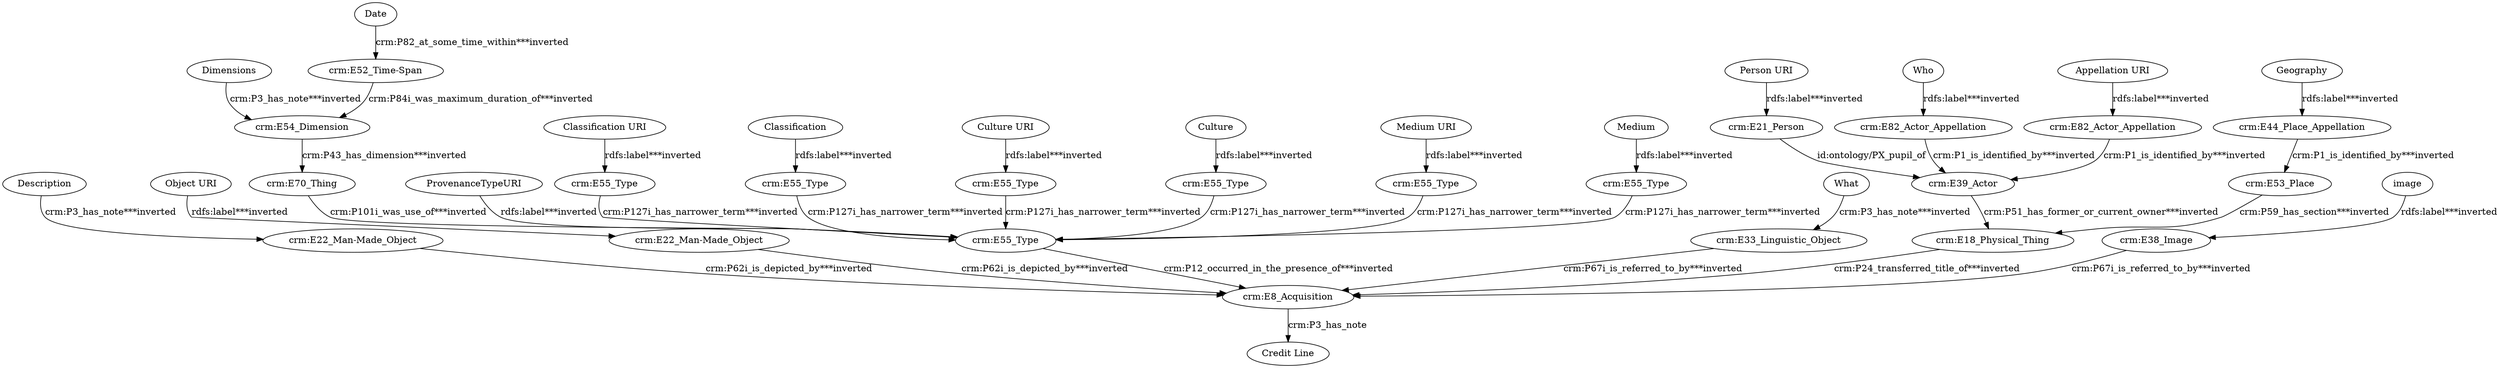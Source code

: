 digraph {
  "Appellation URI" [type=attribute_name,label="Appellation URI"]
  "crm:E82_Actor_Appellation1" [type=class_uri,label="crm:E82_Actor_Appellation"]
  "Classification URI" [type=attribute_name,label="Classification URI"]
  "crm:E55_Type1" [type=class_uri,label="crm:E55_Type"]
  Classification [type=attribute_name,label=Classification]
  "crm:E55_Type2" [type=class_uri,label="crm:E55_Type"]
  "Culture URI" [type=attribute_name,label="Culture URI"]
  "crm:E55_Type3" [type=class_uri,label="crm:E55_Type"]
  Culture [type=attribute_name,label=Culture]
  "crm:E55_Type4" [type=class_uri,label="crm:E55_Type"]
  Date [type=attribute_name,label=Date]
  "crm:E52_Time-Span1" [type=class_uri,label="crm:E52_Time-Span"]
  Description [type=attribute_name,label=Description]
  "crm:E22_Man-Made_Object1" [type=class_uri,label="crm:E22_Man-Made_Object"]
  Dimensions [type=attribute_name,label=Dimensions]
  "crm:E54_Dimension1" [type=class_uri,label="crm:E54_Dimension"]
  Geography [type=attribute_name,label=Geography]
  "crm:E44_Place_Appellation1" [type=class_uri,label="crm:E44_Place_Appellation"]
  "Medium URI" [type=attribute_name,label="Medium URI"]
  "crm:E55_Type5" [type=class_uri,label="crm:E55_Type"]
  Medium [type=attribute_name,label=Medium]
  "crm:E55_Type6" [type=class_uri,label="crm:E55_Type"]
  "Object URI" [type=attribute_name,label="Object URI"]
  "crm:E22_Man-Made_Object2" [type=class_uri,label="crm:E22_Man-Made_Object"]
  "Person URI" [type=attribute_name,label="Person URI"]
  "crm:E21_Person1" [type=class_uri,label="crm:E21_Person"]
  ProvenanceTypeURI [type=attribute_name,label=ProvenanceTypeURI]
  "crm:E55_Type7" [type=class_uri,label="crm:E55_Type"]
  What [type=attribute_name,label=What]
  "crm:E33_Linguistic_Object1" [type=class_uri,label="crm:E33_Linguistic_Object"]
  Who [type=attribute_name,label=Who]
  "crm:E82_Actor_Appellation2" [type=class_uri,label="crm:E82_Actor_Appellation"]
  "crm:E18_Physical_Thing" [type=class_uri,label="crm:E18_Physical_Thing"]
  "crm:E8_Acquisition1" [type=class_uri,label="crm:E8_Acquisition"]
  "crm:E39_Actor" [type=class_uri,label="crm:E39_Actor"]
  "crm:E38_Image1" [type=class_uri,label="crm:E38_Image"]
  "crm:E53_Place" [type=class_uri,label="crm:E53_Place"]
  "crm:E70_Thing" [type=class_uri,label="crm:E70_Thing"]
  "Credit Line" [type=attribute_name,label="Credit Line"]
  image [type=attribute_name,label=image]
  "Appellation URI" -> "crm:E82_Actor_Appellation1" [type=st_property_uri,label="rdfs:label***inverted"]
  "Classification URI" -> "crm:E55_Type1" [type=st_property_uri,label="rdfs:label***inverted"]
  Classification -> "crm:E55_Type2" [type=st_property_uri,label="rdfs:label***inverted"]
  "Culture URI" -> "crm:E55_Type3" [type=st_property_uri,label="rdfs:label***inverted"]
  Culture -> "crm:E55_Type4" [type=st_property_uri,label="rdfs:label***inverted"]
  Date -> "crm:E52_Time-Span1" [type=st_property_uri,label="crm:P82_at_some_time_within***inverted"]
  Description -> "crm:E22_Man-Made_Object1" [type=st_property_uri,label="crm:P3_has_note***inverted"]
  Dimensions -> "crm:E54_Dimension1" [type=st_property_uri,label="crm:P3_has_note***inverted"]
  Geography -> "crm:E44_Place_Appellation1" [type=st_property_uri,label="rdfs:label***inverted"]
  "Medium URI" -> "crm:E55_Type5" [type=st_property_uri,label="rdfs:label***inverted"]
  Medium -> "crm:E55_Type6" [type=st_property_uri,label="rdfs:label***inverted"]
  "Object URI" -> "crm:E22_Man-Made_Object2" [type=st_property_uri,label="rdfs:label***inverted"]
  "Person URI" -> "crm:E21_Person1" [type=st_property_uri,label="rdfs:label***inverted"]
  ProvenanceTypeURI -> "crm:E55_Type7" [type=st_property_uri,label="rdfs:label***inverted"]
  What -> "crm:E33_Linguistic_Object1" [type=st_property_uri,label="crm:P3_has_note***inverted"]
  Who -> "crm:E82_Actor_Appellation2" [type=st_property_uri,label="rdfs:label***inverted"]
  "crm:E18_Physical_Thing" -> "crm:E8_Acquisition1" [type=direct_property_uri,label="crm:P24_transferred_title_of***inverted"]
  "crm:E21_Person1" -> "crm:E39_Actor" [label="id:ontology/PX_pupil_of",type=direct_property_uri]
  "crm:E22_Man-Made_Object1" -> "crm:E8_Acquisition1" [type=inherited,label="crm:P62i_is_depicted_by***inverted"]
  "crm:E22_Man-Made_Object2" -> "crm:E8_Acquisition1" [type=inherited,label="crm:P62i_is_depicted_by***inverted"]
  "crm:E33_Linguistic_Object1" -> "crm:E8_Acquisition1" [type=inherited,label="crm:P67i_is_referred_to_by***inverted"]
  "crm:E38_Image1" -> "crm:E8_Acquisition1" [type=inherited,label="crm:P67i_is_referred_to_by***inverted"]
  "crm:E39_Actor" -> "crm:E18_Physical_Thing" [type=direct_property_uri,label="crm:P51_has_former_or_current_owner***inverted"]
  "crm:E44_Place_Appellation1" -> "crm:E53_Place" [type=inherited,label="crm:P1_is_identified_by***inverted"]
  "crm:E52_Time-Span1" -> "crm:E54_Dimension1" [type=direct_property_uri,label="crm:P84i_was_maximum_duration_of***inverted"]
  "crm:E53_Place" -> "crm:E18_Physical_Thing" [type=direct_property_uri,label="crm:P59_has_section***inverted"]
  "crm:E54_Dimension1" -> "crm:E70_Thing" [type=direct_property_uri,label="crm:P43_has_dimension***inverted"]
  "crm:E55_Type1" -> "crm:E55_Type7" [type=direct_property_uri,label="crm:P127i_has_narrower_term***inverted"]
  "crm:E55_Type2" -> "crm:E55_Type7" [type=direct_property_uri,label="crm:P127i_has_narrower_term***inverted"]
  "crm:E55_Type3" -> "crm:E55_Type7" [type=direct_property_uri,label="crm:P127i_has_narrower_term***inverted"]
  "crm:E55_Type4" -> "crm:E55_Type7" [type=direct_property_uri,label="crm:P127i_has_narrower_term***inverted"]
  "crm:E55_Type5" -> "crm:E55_Type7" [type=direct_property_uri,label="crm:P127i_has_narrower_term***inverted"]
  "crm:E55_Type6" -> "crm:E55_Type7" [type=direct_property_uri,label="crm:P127i_has_narrower_term***inverted"]
  "crm:E55_Type7" -> "crm:E8_Acquisition1" [type=inherited,label="crm:P12_occurred_in_the_presence_of***inverted"]
  "crm:E70_Thing" -> "crm:E55_Type7" [type=direct_property_uri,label="crm:P101i_was_use_of***inverted"]
  "crm:E82_Actor_Appellation1" -> "crm:E39_Actor" [type=inherited,label="crm:P1_is_identified_by***inverted"]
  "crm:E82_Actor_Appellation2" -> "crm:E39_Actor" [type=inherited,label="crm:P1_is_identified_by***inverted"]
  "crm:E8_Acquisition1" -> "Credit Line" [label="crm:P3_has_note",type=st_property_uri]
  image -> "crm:E38_Image1" [type=st_property_uri,label="rdfs:label***inverted"]
}
